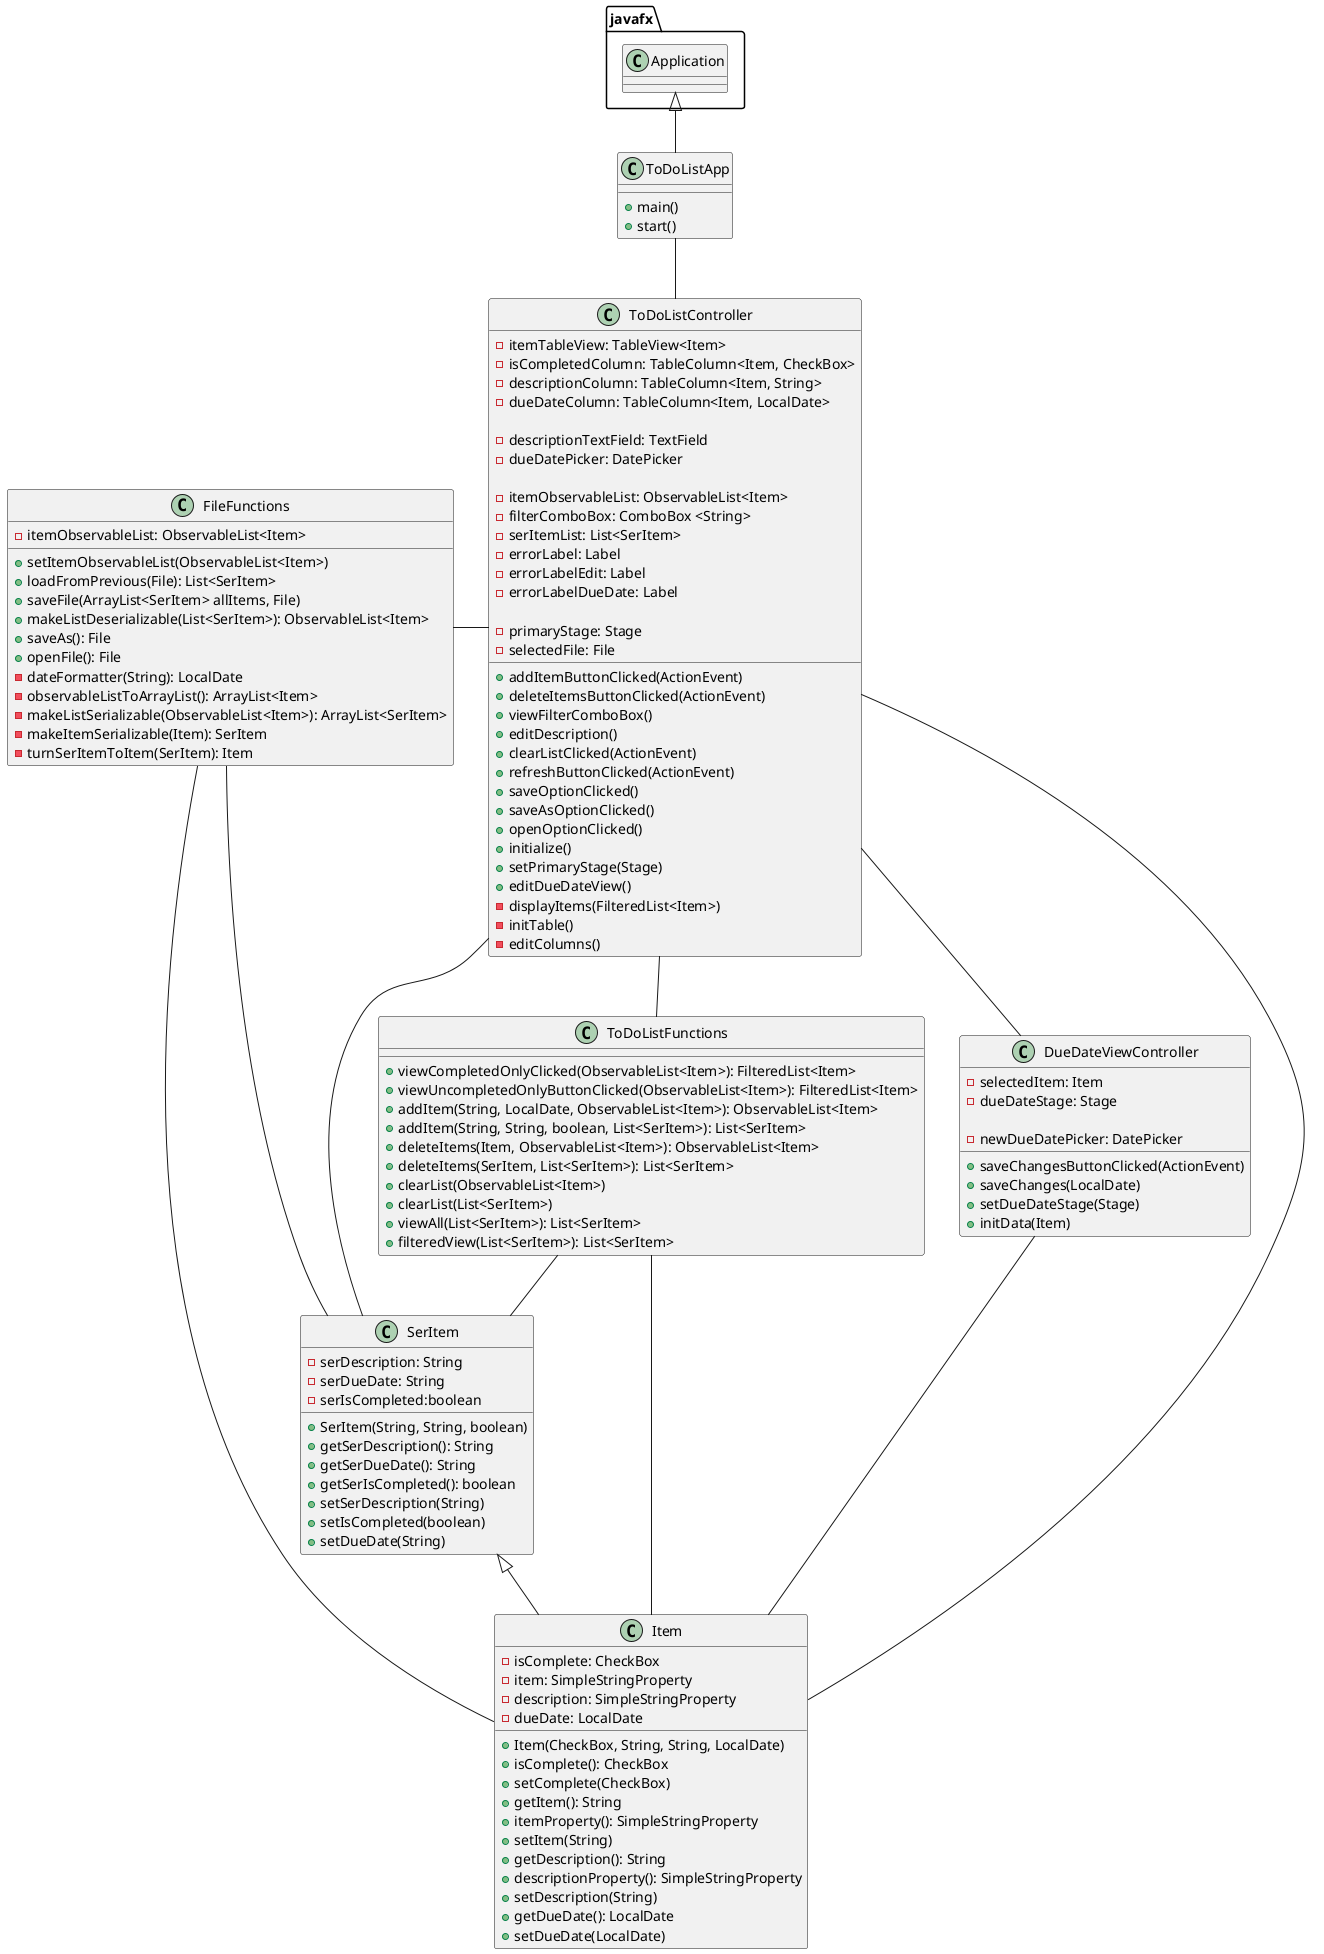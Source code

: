@startuml
'https://plantuml.com/class-diagram

class ToDoListApp{
    + main()
    + start()
}

class ToDoListController{
    - itemTableView: TableView<Item>
    - isCompletedColumn: TableColumn<Item, CheckBox>
    - descriptionColumn: TableColumn<Item, String>
    - dueDateColumn: TableColumn<Item, LocalDate>

    - descriptionTextField: TextField
    - dueDatePicker: DatePicker

    - itemObservableList: ObservableList<Item>
    - filterComboBox: ComboBox <String>
    - serItemList: List<SerItem>
    - errorLabel: Label
    - errorLabelEdit: Label
    - errorLabelDueDate: Label

    - primaryStage: Stage
    - selectedFile: File

    + addItemButtonClicked(ActionEvent)
    + deleteItemsButtonClicked(ActionEvent)
    + viewFilterComboBox()
    + editDescription()
    + clearListClicked(ActionEvent)
    + refreshButtonClicked(ActionEvent)
    + saveOptionClicked()
    + saveAsOptionClicked()
    + openOptionClicked()
    + initialize()
    + setPrimaryStage(Stage)
    + editDueDateView()
    - displayItems(FilteredList<Item>)
    - initTable()
    - editColumns()
}

class ToDoListFunctions{
    + viewCompletedOnlyClicked(ObservableList<Item>): FilteredList<Item>
    + viewUncompletedOnlyButtonClicked(ObservableList<Item>): FilteredList<Item>
    + addItem(String, LocalDate, ObservableList<Item>): ObservableList<Item>
    + addItem(String, String, boolean, List<SerItem>): List<SerItem>
    + deleteItems(Item, ObservableList<Item>): ObservableList<Item>
    + deleteItems(SerItem, List<SerItem>): List<SerItem>
    + clearList(ObservableList<Item>)
    + clearList(List<SerItem>)
    + viewAll(List<SerItem>): List<SerItem>
    + filteredView(List<SerItem>): List<SerItem>
}

class DueDateViewController{
    - selectedItem: Item
    - dueDateStage: Stage

    - newDueDatePicker: DatePicker

    + saveChangesButtonClicked(ActionEvent)
    + saveChanges(LocalDate)
    + setDueDateStage(Stage)
    + initData(Item)
}

class SerItem{
    - serDescription: String
    - serDueDate: String
    - serIsCompleted:boolean

    + SerItem(String, String, boolean)
    + getSerDescription(): String
    + getSerDueDate(): String
    + getSerIsCompleted(): boolean
    + setSerDescription(String)
    + setIsCompleted(boolean)
    + setDueDate(String)
}

class Item{
    - isComplete: CheckBox
    - item: SimpleStringProperty
    - description: SimpleStringProperty
    - dueDate: LocalDate

    + Item(CheckBox, String, String, LocalDate)
    + isComplete(): CheckBox
    + setComplete(CheckBox)
    + getItem(): String
    + itemProperty(): SimpleStringProperty
    + setItem(String)
    + getDescription(): String
    + descriptionProperty(): SimpleStringProperty
    + setDescription(String)
    + getDueDate(): LocalDate
    + setDueDate(LocalDate)
}

class FileFunctions{
    - itemObservableList: ObservableList<Item>

    + setItemObservableList(ObservableList<Item>)
    + loadFromPrevious(File): List<SerItem>
    + saveFile(ArrayList<SerItem> allItems, File)
    + makeListDeserializable(List<SerItem>): ObservableList<Item>
    + saveAs(): File
    + openFile(): File
    - dateFormatter(String): LocalDate
    - observableListToArrayList(): ArrayList<Item>
    - makeListSerializable(ObservableList<Item>): ArrayList<SerItem>
    - makeItemSerializable(Item): SerItem
    - turnSerItemToItem(SerItem): Item
}


javafx.Application <|-- ToDoListApp
ToDoListApp -- ToDoListController
ToDoListController -- Item
DueDateViewController -- Item
ToDoListController -- SerItem
ToDoListController -- DueDateViewController
SerItem <|-- Item
ToDoListFunctions -- SerItem
ToDoListFunctions -- Item
ToDoListController -- ToDoListFunctions
FileFunctions - ToDoListController
FileFunctions - Item
FileFunctions -- SerItem

@enduml